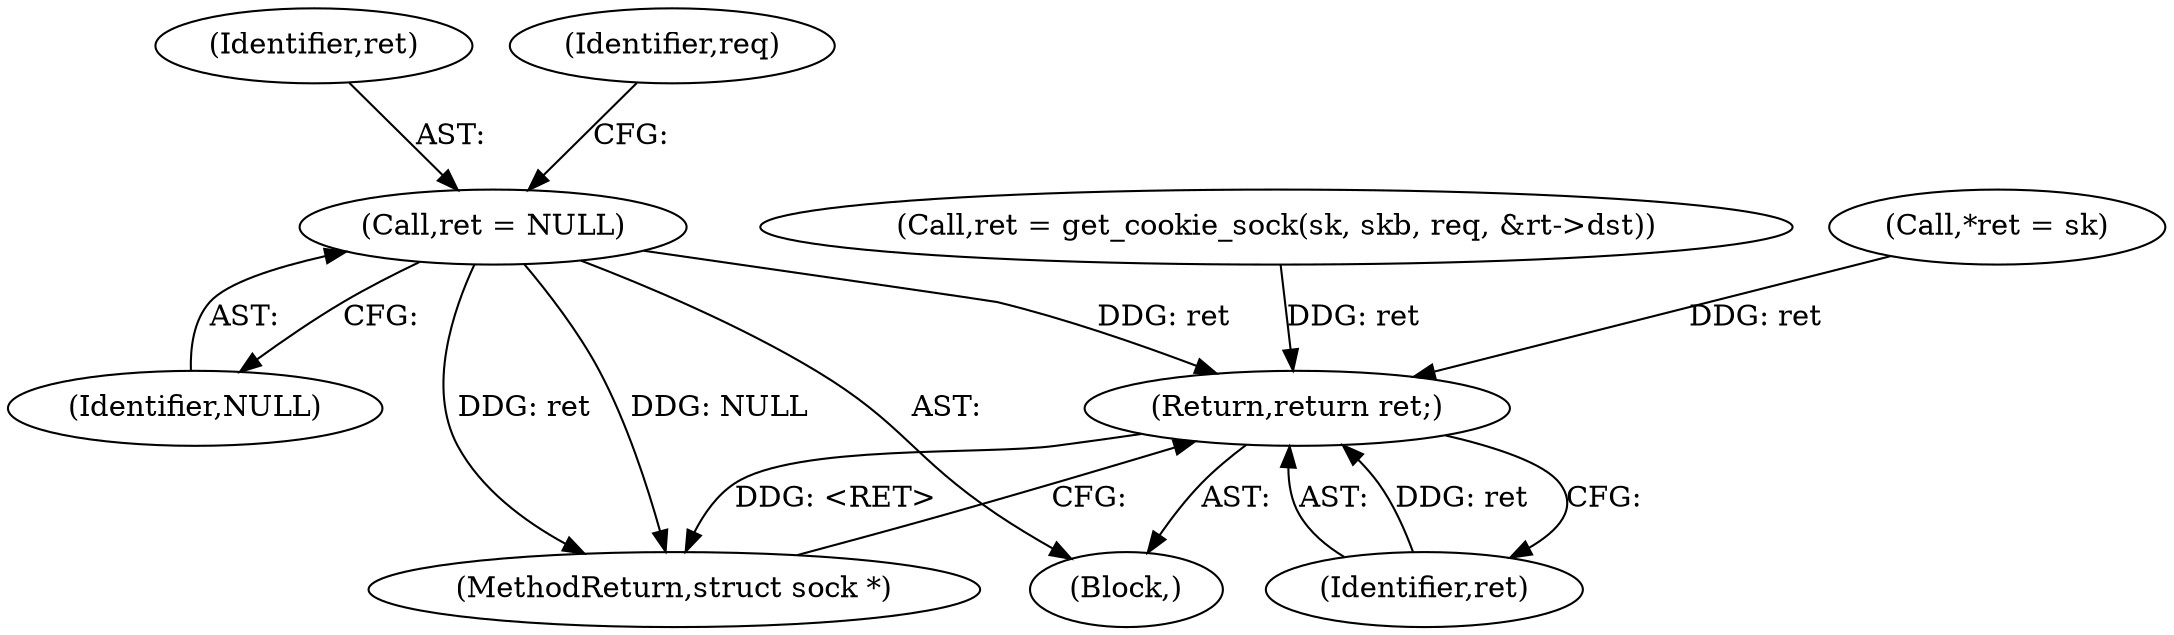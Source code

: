 digraph "0_linux_f6d8bd051c391c1c0458a30b2a7abcd939329259_28@pointer" {
"1000197" [label="(Call,ret = NULL)"];
"1000478" [label="(Return,return ret;)"];
"1000109" [label="(Block,)"];
"1000199" [label="(Identifier,NULL)"];
"1000479" [label="(Identifier,ret)"];
"1000467" [label="(Call,ret = get_cookie_sock(sk, skb, req, &rt->dst))"];
"1000478" [label="(Return,return ret;)"];
"1000198" [label="(Identifier,ret)"];
"1000197" [label="(Call,ret = NULL)"];
"1000201" [label="(Identifier,req)"];
"1000134" [label="(Call,*ret = sk)"];
"1000480" [label="(MethodReturn,struct sock *)"];
"1000197" -> "1000109"  [label="AST: "];
"1000197" -> "1000199"  [label="CFG: "];
"1000198" -> "1000197"  [label="AST: "];
"1000199" -> "1000197"  [label="AST: "];
"1000201" -> "1000197"  [label="CFG: "];
"1000197" -> "1000480"  [label="DDG: NULL"];
"1000197" -> "1000480"  [label="DDG: ret"];
"1000197" -> "1000478"  [label="DDG: ret"];
"1000478" -> "1000109"  [label="AST: "];
"1000478" -> "1000479"  [label="CFG: "];
"1000479" -> "1000478"  [label="AST: "];
"1000480" -> "1000478"  [label="CFG: "];
"1000478" -> "1000480"  [label="DDG: <RET>"];
"1000479" -> "1000478"  [label="DDG: ret"];
"1000467" -> "1000478"  [label="DDG: ret"];
"1000134" -> "1000478"  [label="DDG: ret"];
}
